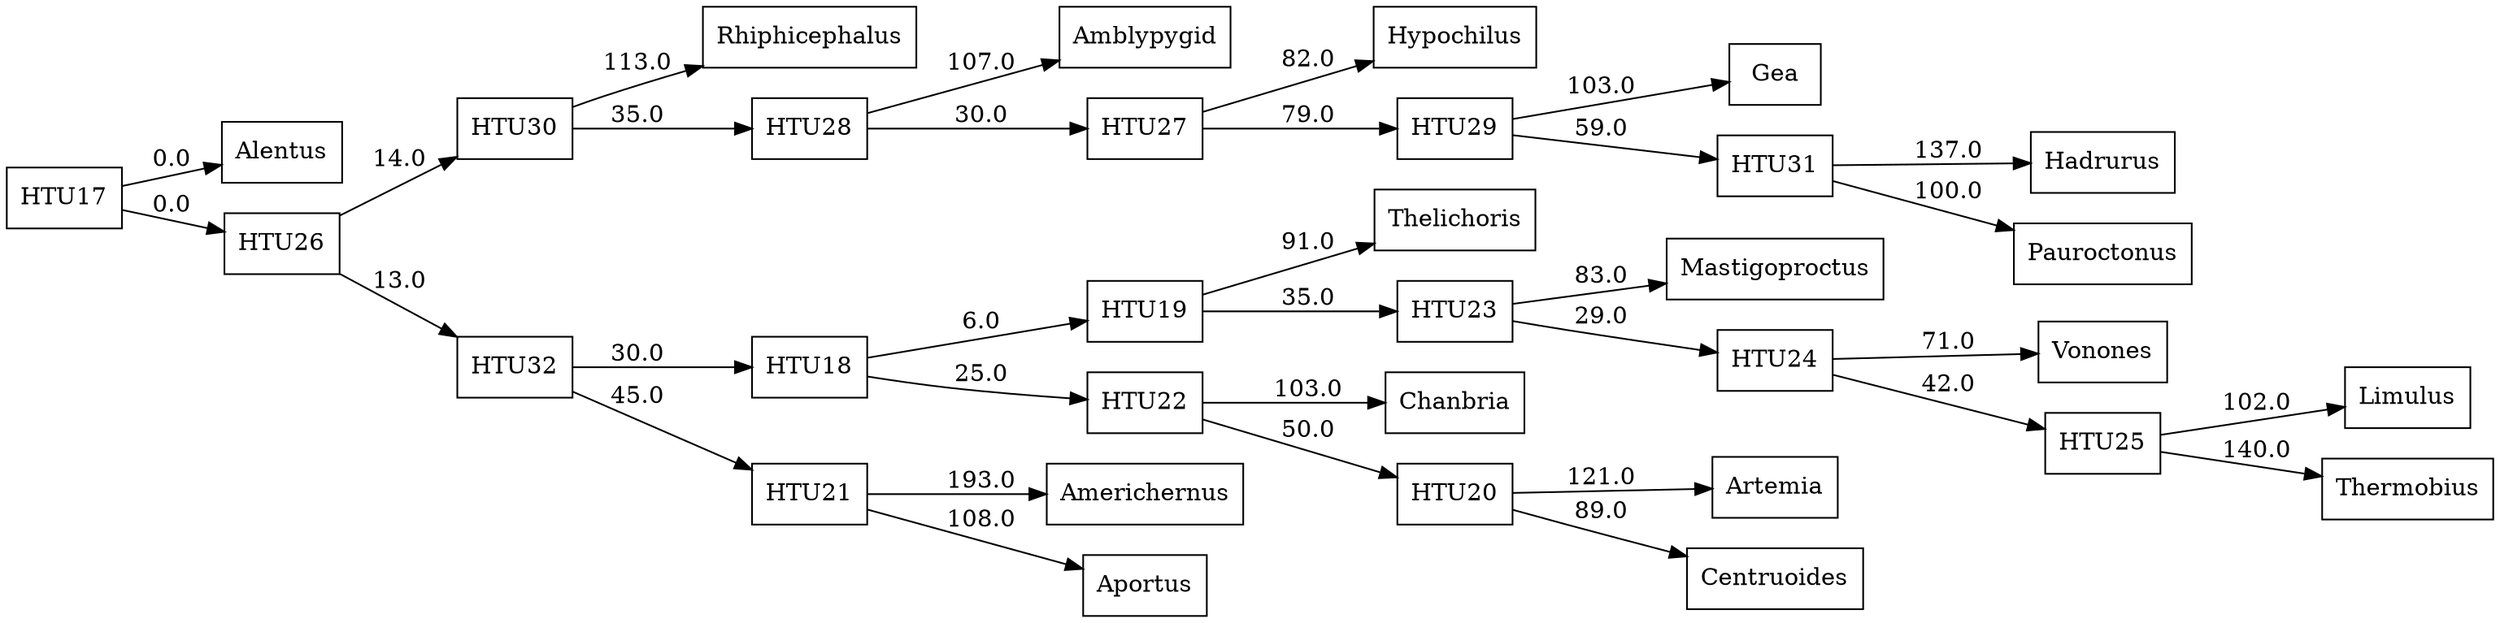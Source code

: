 digraph G {
	rankdir = LR;	node [ shape = rect];

    0 [label=Alentus];
    1 [label=Amblypygid];
    2 [label=Americhernus];
    3 [label=Aportus];
    4 [label=Artemia];
    5 [label=Centruoides];
    6 [label=Chanbria];
    7 [label=Gea];
    8 [label=Hadrurus];
    9 [label=Hypochilus];
    10 [label=Limulus];
    11 [label=Mastigoproctus];
    12 [label=Pauroctonus];
    13 [label=Rhiphicephalus];
    14 [label=Thelichoris];
    15 [label=Thermobius];
    16 [label=Vonones];
    17 [label=HTU17];
    18 [label=HTU18];
    19 [label=HTU19];
    20 [label=HTU20];
    21 [label=HTU21];
    22 [label=HTU22];
    23 [label=HTU23];
    24 [label=HTU24];
    25 [label=HTU25];
    26 [label=HTU26];
    27 [label=HTU27];
    28 [label=HTU28];
    29 [label=HTU29];
    30 [label=HTU30];
    31 [label=HTU31];
    32 [label=HTU32];
    17 -> 0 [label=0.0];
    17 -> 26 [label=0.0];
    18 -> 19 [label=6.0];
    18 -> 22 [label=25.0];
    19 -> 14 [label=91.0];
    19 -> 23 [label=35.0];
    20 -> 4 [label=121.0];
    20 -> 5 [label=89.0];
    21 -> 2 [label=193.0];
    21 -> 3 [label=108.0];
    22 -> 6 [label=103.0];
    22 -> 20 [label=50.0];
    23 -> 11 [label=83.0];
    23 -> 24 [label=29.0];
    24 -> 16 [label=71.0];
    24 -> 25 [label=42.0];
    25 -> 10 [label=102.0];
    25 -> 15 [label=140.0];
    26 -> 30 [label=14.0];
    26 -> 32 [label=13.0];
    27 -> 9 [label=82.0];
    27 -> 29 [label=79.0];
    28 -> 1 [label=107.0];
    28 -> 27 [label=30.0];
    29 -> 7 [label=103.0];
    29 -> 31 [label=59.0];
    30 -> 13 [label=113.0];
    30 -> 28 [label=35.0];
    31 -> 8 [label=137.0];
    31 -> 12 [label=100.0];
    32 -> 18 [label=30.0];
    32 -> 21 [label=45.0];
}
//2279.0
digraph G {
	rankdir = LR;	node [ shape = rect];

    0 [label=Alentus];
    1 [label=Amblypygid];
    2 [label=Americhernus];
    3 [label=Aportus];
    4 [label=Artemia];
    5 [label=Centruoides];
    6 [label=Chanbria];
    7 [label=Gea];
    8 [label=Hadrurus];
    9 [label=Hypochilus];
    10 [label=Limulus];
    11 [label=Mastigoproctus];
    12 [label=Pauroctonus];
    13 [label=Rhiphicephalus];
    14 [label=Thelichoris];
    15 [label=Thermobius];
    16 [label=Vonones];
    17 [label=HTU17];
    18 [label=HTU18];
    19 [label=HTU19];
    20 [label=HTU20];
    21 [label=HTU21];
    22 [label=HTU22];
    23 [label=HTU23];
    24 [label=HTU24];
    25 [label=HTU25];
    26 [label=HTU26];
    27 [label=HTU27];
    28 [label=HTU28];
    29 [label=HTU29];
    30 [label=HTU30];
    31 [label=HTU31];
    32 [label=HTU32];
    17 -> 0 [label=0.0];
    17 -> 23 [label=0.0];
    18 -> 19 [label=22.0];
    18 -> 20 [label=39.0];
    19 -> 13 [label=118.0];
    19 -> 22 [label=63.0];
    20 -> 4 [label=141.0];
    20 -> 6 [label=114.0];
    21 -> 1 [label=91.0];
    21 -> 3 [label=148.0];
    22 -> 15 [label=116.0];
    22 -> 16 [label=88.0];
    23 -> 25 [label=20.0];
    23 -> 32 [label=18.0];
    24 -> 26 [label=25.0];
    24 -> 27 [label=18.0];
    25 -> 10 [label=80.0];
    25 -> 29 [label=35.0];
    26 -> 7 [label=131.0];
    26 -> 28 [label=42.0];
    27 -> 9 [label=94.0];
    27 -> 14 [label=109.0];
    28 -> 5 [label=104.0];
    28 -> 30 [label=43.0];
    29 -> 2 [label=161.0];
    29 -> 31 [label=75.0];
    30 -> 8 [label=113.0];
    30 -> 12 [label=125.0];
    31 -> 11 [label=93.0];
    31 -> 24 [label=17.0];
    32 -> 18 [label=26.0];
    32 -> 21 [label=34.0];
}
//2268.0
digraph G {
	rankdir = LR;	node [ shape = rect];

    0 [label=Alentus];
    1 [label=Amblypygid];
    2 [label=Americhernus];
    3 [label=Aportus];
    4 [label=Artemia];
    5 [label=Centruoides];
    6 [label=Chanbria];
    7 [label=Gea];
    8 [label=Hadrurus];
    9 [label=Hypochilus];
    10 [label=Limulus];
    11 [label=Mastigoproctus];
    12 [label=Pauroctonus];
    13 [label=Rhiphicephalus];
    14 [label=Thelichoris];
    15 [label=Thermobius];
    16 [label=Vonones];
    17 [label=HTU17];
    18 [label=HTU18];
    19 [label=HTU19];
    20 [label=HTU20];
    21 [label=HTU21];
    22 [label=HTU22];
    23 [label=HTU23];
    24 [label=HTU24];
    25 [label=HTU25];
    26 [label=HTU26];
    27 [label=HTU27];
    28 [label=HTU28];
    29 [label=HTU29];
    30 [label=HTU30];
    31 [label=HTU31];
    32 [label=HTU32];
    17 -> 0 [label=0.0];
    17 -> 21 [label=0.0];
    18 -> 6 [label=142.0];
    18 -> 19 [label=24.0];
    19 -> 13 [label=124.0];
    19 -> 20 [label=40.0];
    20 -> 11 [label=127.0];
    20 -> 15 [label=150.0];
    21 -> 24 [label=37.0];
    21 -> 32 [label=26.0];
    22 -> 16 [label=75.0];
    22 -> 25 [label=10.0];
    23 -> 26 [label=31.0];
    23 -> 28 [label=26.0];
    24 -> 22 [label=17.0];
    24 -> 30 [label=27.0];
    25 -> 1 [label=111.0];
    25 -> 10 [label=93.0];
    26 -> 7 [label=113.0];
    26 -> 29 [label=33.0];
    27 -> 2 [label=183.0];
    27 -> 4 [label=98.0];
    28 -> 9 [label=82.0];
    28 -> 14 [label=103.0];
    29 -> 5 [label=97.0];
    29 -> 31 [label=39.0];
    30 -> 23 [label=15.0];
    30 -> 27 [label=69.0];
    31 -> 8 [label=104.0];
    31 -> 12 [label=126.0];
    32 -> 3 [label=133.0];
    32 -> 18 [label=40.0];
}
//2266.0
digraph G {
	rankdir = LR;	node [ shape = rect];

    0 [label=Alentus];
    1 [label=Amblypygid];
    2 [label=Americhernus];
    3 [label=Aportus];
    4 [label=Artemia];
    5 [label=Centruoides];
    6 [label=Chanbria];
    7 [label=Gea];
    8 [label=Hadrurus];
    9 [label=Hypochilus];
    10 [label=Limulus];
    11 [label=Mastigoproctus];
    12 [label=Pauroctonus];
    13 [label=Rhiphicephalus];
    14 [label=Thelichoris];
    15 [label=Thermobius];
    16 [label=Vonones];
    17 [label=HTU17];
    18 [label=HTU18];
    19 [label=HTU19];
    20 [label=HTU20];
    21 [label=HTU21];
    22 [label=HTU22];
    23 [label=HTU23];
    24 [label=HTU24];
    25 [label=HTU25];
    26 [label=HTU26];
    27 [label=HTU27];
    28 [label=HTU28];
    29 [label=HTU29];
    30 [label=HTU30];
    31 [label=HTU31];
    32 [label=HTU32];
    17 -> 0 [label=0.0];
    17 -> 22 [label=0.0];
    18 -> 14 [label=87.0];
    18 -> 20 [label=38.0];
    19 -> 1 [label=74.0];
    19 -> 3 [label=136.0];
    20 -> 16 [label=70.0];
    20 -> 21 [label=46.0];
    21 -> 10 [label=91.0];
    21 -> 15 [label=126.0];
    22 -> 25 [label=23.0];
    22 -> 32 [label=7.0];
    23 -> 9 [label=98.0];
    23 -> 24 [label=28.0];
    24 -> 7 [label=117.0];
    24 -> 27 [label=33.0];
    25 -> 13 [label=127.0];
    25 -> 31 [label=34.0];
    26 -> 2 [label=204.0];
    26 -> 4 [label=117.0];
    27 -> 5 [label=113.0];
    27 -> 29 [label=38.0];
    28 -> 26 [label=59.0];
    28 -> 30 [label=19.0];
    29 -> 8 [label=124.0];
    29 -> 12 [label=135.0];
    30 -> 11 [label=108.0];
    30 -> 23 [label=16.0];
    31 -> 6 [label=104.0];
    31 -> 28 [label=18.0];
    32 -> 18 [label=22.0];
    32 -> 19 [label=74.0];
}
//2256.0
digraph G {
	rankdir = LR;	node [ shape = rect];

    0 [label=Alentus];
    1 [label=Amblypygid];
    2 [label=Americhernus];
    3 [label=Aportus];
    4 [label=Artemia];
    5 [label=Centruoides];
    6 [label=Chanbria];
    7 [label=Gea];
    8 [label=Hadrurus];
    9 [label=Hypochilus];
    10 [label=Limulus];
    11 [label=Mastigoproctus];
    12 [label=Pauroctonus];
    13 [label=Rhiphicephalus];
    14 [label=Thelichoris];
    15 [label=Thermobius];
    16 [label=Vonones];
    17 [label=HTU17];
    18 [label=HTU18];
    19 [label=HTU19];
    20 [label=HTU20];
    21 [label=HTU21];
    22 [label=HTU22];
    23 [label=HTU23];
    24 [label=HTU24];
    25 [label=HTU25];
    26 [label=HTU26];
    27 [label=HTU27];
    28 [label=HTU28];
    29 [label=HTU29];
    30 [label=HTU30];
    31 [label=HTU31];
    32 [label=HTU32];
    17 -> 0 [label=0.0];
    17 -> 21 [label=5.0];
    18 -> 14 [label=86.0];
    18 -> 20 [label=46.0];
    19 -> 1 [label=68.0];
    19 -> 3 [label=145.0];
    20 -> 15 [label=128.0];
    20 -> 16 [label=96.0];
    21 -> 25 [label=50.0];
    21 -> 32 [label=11.0];
    22 -> 9 [label=94.0];
    22 -> 24 [label=29.0];
    23 -> 10 [label=77.0];
    23 -> 31 [label=27.0];
    24 -> 7 [label=121.0];
    24 -> 27 [label=36.0];
    25 -> 13 [label=109.0];
    25 -> 23 [label=28.0];
    26 -> 2 [label=205.0];
    26 -> 4 [label=117.0];
    27 -> 5 [label=108.0];
    27 -> 29 [label=38.0];
    28 -> 26 [label=52.0];
    28 -> 30 [label=17.0];
    29 -> 8 [label=116.0];
    29 -> 12 [label=132.0];
    30 -> 11 [label=100.0];
    30 -> 22 [label=13.0];
    31 -> 6 [label=90.0];
    31 -> 28 [label=27.0];
    32 -> 18 [label=29.0];
    32 -> 19 [label=74.0];
}
//2252.0
digraph G {
	rankdir = LR;	node [ shape = rect];

    0 [label=Alentus];
    1 [label=Amblypygid];
    2 [label=Americhernus];
    3 [label=Aportus];
    4 [label=Artemia];
    5 [label=Centruoides];
    6 [label=Chanbria];
    7 [label=Gea];
    8 [label=Hadrurus];
    9 [label=Hypochilus];
    10 [label=Limulus];
    11 [label=Mastigoproctus];
    12 [label=Pauroctonus];
    13 [label=Rhiphicephalus];
    14 [label=Thelichoris];
    15 [label=Thermobius];
    16 [label=Vonones];
    17 [label=HTU17];
    18 [label=HTU18];
    19 [label=HTU19];
    20 [label=HTU20];
    21 [label=HTU21];
    22 [label=HTU22];
    23 [label=HTU23];
    24 [label=HTU24];
    25 [label=HTU25];
    26 [label=HTU26];
    27 [label=HTU27];
    28 [label=HTU28];
    29 [label=HTU29];
    30 [label=HTU30];
    31 [label=HTU31];
    32 [label=HTU32];
    17 -> 0 [label=0.0];
    17 -> 22 [label=0.0];
    18 -> 13 [label=79.0];
    18 -> 14 [label=37.0];
    19 -> 18 [label=82.0];
    19 -> 20 [label=72.0];
    20 -> 5 [label=97.0];
    20 -> 6 [label=101.0];
    21 -> 1 [label=74.0];
    21 -> 3 [label=134.0];
    22 -> 27 [label=37.0];
    22 -> 32 [label=20.0];
    23 -> 10 [label=97.0];
    23 -> 16 [label=86.0];
    24 -> 9 [label=97.0];
    24 -> 26 [label=27.0];
    25 -> 23 [label=21.0];
    25 -> 29 [label=14.0];
    26 -> 7 [label=118.0];
    26 -> 30 [label=57.0];
    27 -> 15 [label=110.0];
    27 -> 25 [label=18.0];
    28 -> 2 [label=201.0];
    28 -> 4 [label=125.0];
    29 -> 28 [label=57.0];
    29 -> 31 [label=9.0];
    30 -> 8 [label=124.0];
    30 -> 12 [label=104.0];
    31 -> 11 [label=100.0];
    31 -> 24 [label=15.0];
    32 -> 19 [label=21.0];
    32 -> 21 [label=38.0];
}
//2247.0
digraph G {
	rankdir = LR;	node [ shape = rect];

    0 [label=Alentus];
    1 [label=Amblypygid];
    2 [label=Americhernus];
    3 [label=Aportus];
    4 [label=Artemia];
    5 [label=Centruoides];
    6 [label=Chanbria];
    7 [label=Gea];
    8 [label=Hadrurus];
    9 [label=Hypochilus];
    10 [label=Limulus];
    11 [label=Mastigoproctus];
    12 [label=Pauroctonus];
    13 [label=Rhiphicephalus];
    14 [label=Thelichoris];
    15 [label=Thermobius];
    16 [label=Vonones];
    17 [label=HTU17];
    18 [label=HTU18];
    19 [label=HTU19];
    20 [label=HTU20];
    21 [label=HTU21];
    22 [label=HTU22];
    23 [label=HTU23];
    24 [label=HTU24];
    25 [label=HTU25];
    26 [label=HTU26];
    27 [label=HTU27];
    28 [label=HTU28];
    29 [label=HTU29];
    30 [label=HTU30];
    31 [label=HTU31];
    32 [label=HTU32];
    17 -> 0 [label=0.0];
    17 -> 25 [label=0.0];
    18 -> 19 [label=13.0];
    18 -> 22 [label=28.0];
    19 -> 13 [label=135.0];
    19 -> 23 [label=34.0];
    20 -> 4 [label=117.0];
    20 -> 5 [label=99.0];
    21 -> 2 [label=173.0];
    21 -> 3 [label=150.0];
    22 -> 6 [label=112.0];
    22 -> 20 [label=52.0];
    23 -> 11 [label=112.0];
    23 -> 16 [label=108.0];
    24 -> 1 [label=86.0];
    24 -> 21 [label=65.0];
    25 -> 29 [label=24.0];
    25 -> 32 [label=15.0];
    26 -> 28 [label=24.0];
    26 -> 30 [label=46.0];
    27 -> 10 [label=86.0];
    27 -> 26 [label=39.0];
    28 -> 7 [label=85.0];
    28 -> 31 [label=97.0];
    29 -> 15 [label=119.0];
    29 -> 27 [label=20.0];
    30 -> 9 [label=66.0];
    30 -> 14 [label=73.0];
    31 -> 8 [label=93.0];
    31 -> 12 [label=66.0];
    32 -> 18 [label=17.0];
    32 -> 24 [label=29.0];
}
//2243.0
digraph G {
	rankdir = LR;	node [ shape = rect];

    0 [label=Alentus];
    1 [label=Amblypygid];
    2 [label=Americhernus];
    3 [label=Aportus];
    4 [label=Artemia];
    5 [label=Centruoides];
    6 [label=Chanbria];
    7 [label=Gea];
    8 [label=Hadrurus];
    9 [label=Hypochilus];
    10 [label=Limulus];
    11 [label=Mastigoproctus];
    12 [label=Pauroctonus];
    13 [label=Rhiphicephalus];
    14 [label=Thelichoris];
    15 [label=Thermobius];
    16 [label=Vonones];
    17 [label=HTU17];
    18 [label=HTU18];
    19 [label=HTU19];
    20 [label=HTU20];
    21 [label=HTU21];
    22 [label=HTU22];
    23 [label=HTU23];
    24 [label=HTU24];
    25 [label=HTU25];
    26 [label=HTU26];
    27 [label=HTU27];
    28 [label=HTU28];
    29 [label=HTU29];
    30 [label=HTU30];
    31 [label=HTU31];
    32 [label=HTU32];
    17 -> 0 [label=0.0];
    17 -> 25 [label=0.0];
    18 -> 19 [label=25.0];
    18 -> 21 [label=34.0];
    19 -> 13 [label=121.0];
    19 -> 22 [label=16.0];
    20 -> 2 [label=149.0];
    20 -> 3 [label=107.0];
    21 -> 4 [label=136.0];
    21 -> 6 [label=110.0];
    22 -> 11 [label=69.0];
    22 -> 24 [label=57.0];
    23 -> 1 [label=68.0];
    23 -> 20 [label=101.0];
    24 -> 10 [label=90.0];
    24 -> 16 [label=68.0];
    25 -> 28 [label=14.0];
    25 -> 32 [label=8.0];
    26 -> 27 [label=20.0];
    26 -> 29 [label=23.0];
    27 -> 7 [label=120.0];
    27 -> 30 [label=26.0];
    28 -> 15 [label=120.0];
    28 -> 26 [label=34.0];
    29 -> 9 [label=86.0];
    29 -> 14 [label=93.0];
    30 -> 5 [label=100.0];
    30 -> 31 [label=40.0];
    31 -> 8 [label=105.0];
    31 -> 12 [label=120.0];
    32 -> 18 [label=23.0];
    32 -> 23 [label=33.0];
}
//2232.0
digraph G {
	rankdir = LR;	node [ shape = rect];

    0 [label=Alentus];
    1 [label=Amblypygid];
    2 [label=Americhernus];
    3 [label=Aportus];
    4 [label=Artemia];
    5 [label=Centruoides];
    6 [label=Chanbria];
    7 [label=Gea];
    8 [label=Hadrurus];
    9 [label=Hypochilus];
    10 [label=Limulus];
    11 [label=Mastigoproctus];
    12 [label=Pauroctonus];
    13 [label=Rhiphicephalus];
    14 [label=Thelichoris];
    15 [label=Thermobius];
    16 [label=Vonones];
    17 [label=HTU17];
    18 [label=HTU18];
    19 [label=HTU19];
    20 [label=HTU20];
    21 [label=HTU21];
    22 [label=HTU22];
    23 [label=HTU23];
    24 [label=HTU24];
    25 [label=HTU25];
    26 [label=HTU26];
    27 [label=HTU27];
    28 [label=HTU28];
    29 [label=HTU29];
    30 [label=HTU30];
    31 [label=HTU31];
    32 [label=HTU32];
    17 -> 0 [label=0.0];
    17 -> 20 [label=0.0];
    18 -> 13 [label=95.0];
    18 -> 14 [label=63.0];
    19 -> 11 [label=100.0];
    19 -> 18 [label=69.0];
    20 -> 26 [label=24.0];
    20 -> 32 [label=21.0];
    21 -> 16 [label=94.0];
    21 -> 24 [label=6.0];
    22 -> 9 [label=105.0];
    22 -> 25 [label=21.0];
    23 -> 21 [label=13.0];
    23 -> 31 [label=13.0];
    24 -> 1 [label=129.0];
    24 -> 10 [label=102.0];
    25 -> 7 [label=141.0];
    25 -> 28 [label=35.0];
    26 -> 15 [label=113.0];
    26 -> 23 [label=26.0];
    27 -> 2 [label=212.0];
    27 -> 4 [label=141.0];
    28 -> 5 [label=108.0];
    28 -> 30 [label=38.0];
    29 -> 22 [label=12.0];
    29 -> 27 [label=47.0];
    30 -> 8 [label=104.0];
    30 -> 12 [label=129.0];
    31 -> 6 [label=137.0];
    31 -> 29 [label=28.0];
    32 -> 3 [label=108.0];
    32 -> 19 [label=37.0];
}
//2231.0
digraph G {
	rankdir = LR;	node [ shape = rect];

    0 [label=Alentus];
    1 [label=Amblypygid];
    2 [label=Americhernus];
    3 [label=Aportus];
    4 [label=Artemia];
    5 [label=Centruoides];
    6 [label=Chanbria];
    7 [label=Gea];
    8 [label=Hadrurus];
    9 [label=Hypochilus];
    10 [label=Limulus];
    11 [label=Mastigoproctus];
    12 [label=Pauroctonus];
    13 [label=Rhiphicephalus];
    14 [label=Thelichoris];
    15 [label=Thermobius];
    16 [label=Vonones];
    17 [label=HTU17];
    18 [label=HTU18];
    19 [label=HTU19];
    20 [label=HTU20];
    21 [label=HTU21];
    22 [label=HTU22];
    23 [label=HTU23];
    24 [label=HTU24];
    25 [label=HTU25];
    26 [label=HTU26];
    27 [label=HTU27];
    28 [label=HTU28];
    29 [label=HTU29];
    30 [label=HTU30];
    31 [label=HTU31];
    32 [label=HTU32];
    33 [label=HTU33];
    34 [label=HTU34];
    35 [label=HTU35];
    36 [label=HTU36];
    37 [label=HTU37];
    38 [label=HTU38];
    17 -> 0 [label=0.0];
    17 -> 24 [label=0.0];
    18 -> 13 [label=87.0];
    18 -> 37 [label=0.0];
    19 -> 20 [label=23.0];
    19 -> 21 [label=25.0];
    20 -> 18 [label=46.0];
    20 -> 22 [label=19.0];
    21 -> 4 [label=123.0];
    21 -> 35 [label=0.0];
    22 -> 23 [label=36.0];
    22 -> 36 [label=1.0];
    23 -> 10 [label=106.0];
    23 -> 16 [label=108.0];
    24 -> 28 [label=28.0];
    24 -> 38 [label=37.0];
    25 -> 27 [label=28.0];
    25 -> 29 [label=5.0];
    26 -> 1 [label=85.0];
    26 -> 34 [label=47.0];
    27 -> 7 [label=115.0];
    27 -> 30 [label=25.0];
    28 -> 15 [label=118.0];
    28 -> 26 [label=41.0];
    29 -> 9 [label=90.0];
    29 -> 37 [label=0.0];
    30 -> 32 [label=45.0];
    30 -> 35 [label=0.0];
    31 -> 2 [label=165.0];
    31 -> 33 [label=10.0];
    32 -> 8 [label=127.0];
    32 -> 12 [label=111.0];
    33 -> 25 [label=29.0];
    33 -> 36 [label=0.0];
    34 -> 6 [label=88.0];
    34 -> 31 [label=55.0];
    35 -> 5 [label=97.0];
    36 -> 11 [label=42.0];
    37 -> 14 [label=35.0];
    38 -> 3 [label=123.0];
    38 -> 19 [label=31.0];
}
//2200.015625
digraph G {
	rankdir = LR;	node [ shape = rect];

    0 [label=Alentus];
    1 [label=Amblypygid];
    2 [label=Americhernus];
    3 [label=Aportus];
    4 [label=Artemia];
    5 [label=Centruoides];
    6 [label=Chanbria];
    7 [label=Gea];
    8 [label=Hadrurus];
    9 [label=Hypochilus];
    10 [label=Limulus];
    11 [label=Mastigoproctus];
    12 [label=Pauroctonus];
    13 [label=Rhiphicephalus];
    14 [label=Thelichoris];
    15 [label=Thermobius];
    16 [label=Vonones];
    17 [label=HTU17];
    18 [label=HTU18];
    19 [label=HTU19];
    20 [label=HTU20];
    21 [label=HTU21];
    22 [label=HTU22];
    23 [label=HTU23];
    24 [label=HTU24];
    25 [label=HTU25];
    26 [label=HTU26];
    27 [label=HTU27];
    28 [label=HTU28];
    29 [label=HTU29];
    30 [label=HTU30];
    31 [label=HTU31];
    32 [label=HTU32];
    17 -> 0 [label=0.0];
    17 -> 21 [label=0.0];
    18 -> 4 [label=161.0];
    18 -> 15 [label=109.0];
    19 -> 2 [label=159.0];
    19 -> 3 [label=117.0];
    20 -> 1 [label=74.0];
    20 -> 19 [label=70.0];
    21 -> 26 [label=39.0];
    21 -> 32 [label=21.0];
    22 -> 10 [label=111.0];
    22 -> 16 [label=95.0];
    23 -> 25 [label=22.0];
    23 -> 27 [label=15.0];
    24 -> 22 [label=33.0];
    24 -> 31 [label=19.0];
    25 -> 7 [label=135.0];
    25 -> 28 [label=33.0];
    26 -> 13 [label=118.0];
    26 -> 24 [label=16.0];
    27 -> 9 [label=110.0];
    27 -> 14 [label=114.0];
    28 -> 5 [label=119.0];
    28 -> 29 [label=38.0];
    29 -> 8 [label=121.0];
    29 -> 12 [label=136.0];
    30 -> 11 [label=109.0];
    30 -> 23 [label=25.0];
    31 -> 6 [label=125.0];
    31 -> 30 [label=14.0];
    32 -> 18 [label=24.0];
    32 -> 20 [label=42.0];
}
//2200.0
